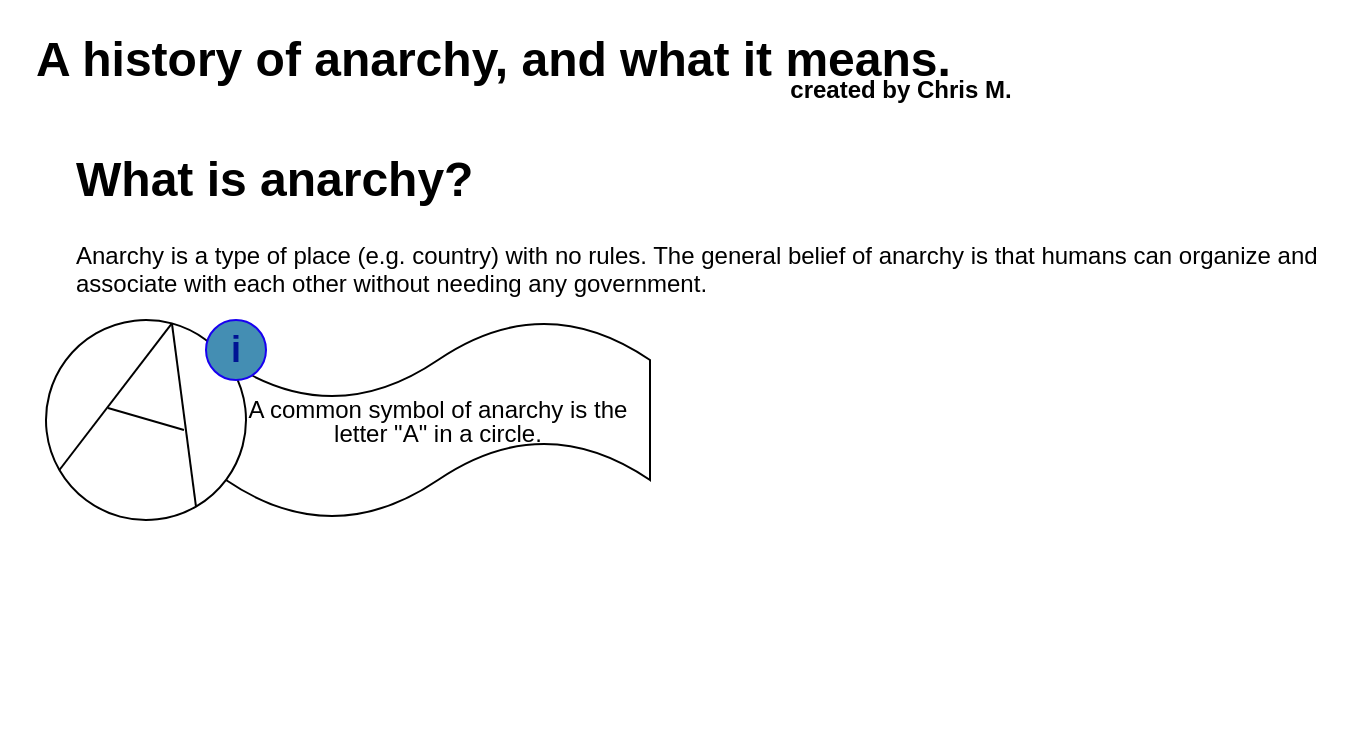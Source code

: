 <mxfile version="18.0.2" type="github">
  <diagram id="Wr9ieiFXXgjbIbM-0Co7" name="Page-1">
    <mxGraphModel dx="881" dy="521" grid="1" gridSize="10" guides="1" tooltips="1" connect="1" arrows="1" fold="1" page="1" pageScale="1" pageWidth="850" pageHeight="1100" math="0" shadow="0">
      <root>
        <mxCell id="0" />
        <mxCell id="1" parent="0" />
        <mxCell id="JPoifFXFvs0oPWxvo5Is-1" value="&lt;h1&gt;A history of anarchy, and what it means.&lt;/h1&gt;" style="text;html=1;strokeColor=none;fillColor=none;spacing=5;spacingTop=-20;whiteSpace=wrap;overflow=hidden;rounded=0;" parent="1" vertex="1">
          <mxGeometry x="20" y="20" width="500" height="120" as="geometry" />
        </mxCell>
        <mxCell id="JPoifFXFvs0oPWxvo5Is-2" value="&lt;b&gt;created by Chris M.&lt;/b&gt;" style="text;html=1;strokeColor=none;fillColor=none;align=center;verticalAlign=middle;whiteSpace=wrap;rounded=0;" parent="1" vertex="1">
          <mxGeometry x="380" y="40" width="155" height="30" as="geometry" />
        </mxCell>
        <mxCell id="DWfOjffaAkUqYP_U8kg8-1" value="&lt;h1&gt;What is anarchy?&lt;/h1&gt;&lt;div&gt;Anarchy is a type of place (e.g. country) with no rules. The general belief of anarchy is that humans can organize and associate with each other without needing any government.&lt;/div&gt;" style="text;html=1;strokeColor=none;fillColor=none;spacing=5;spacingTop=-20;whiteSpace=wrap;overflow=hidden;rounded=0;" vertex="1" parent="1">
          <mxGeometry x="40" y="80" width="640" height="120" as="geometry" />
        </mxCell>
        <mxCell id="DWfOjffaAkUqYP_U8kg8-6" value="" style="group;rotation=30;direction=south;" vertex="1" connectable="0" parent="1">
          <mxGeometry x="50" y="160" width="230" height="180" as="geometry" />
        </mxCell>
        <mxCell id="DWfOjffaAkUqYP_U8kg8-7" value="" style="group;rotation=18;" vertex="1" connectable="0" parent="DWfOjffaAkUqYP_U8kg8-6">
          <mxGeometry x="-20" y="10" width="230" height="180" as="geometry" />
        </mxCell>
        <mxCell id="DWfOjffaAkUqYP_U8kg8-8" value="&lt;p style=&quot;line-height: 1;&quot;&gt;A common symbol of anarchy is the letter &quot;A&quot; in a circle.&lt;/p&gt;" style="shape=tape;html=1;size=0.4;spacing=4;textDirection=ltr;whiteSpace=wrap;horizontal=1;" vertex="1" parent="DWfOjffaAkUqYP_U8kg8-7">
          <mxGeometry x="90" width="212" height="100" as="geometry" />
        </mxCell>
        <mxCell id="DWfOjffaAkUqYP_U8kg8-2" value="" style="ellipse;whiteSpace=wrap;html=1;aspect=fixed;rotation=15;" vertex="1" parent="DWfOjffaAkUqYP_U8kg8-7">
          <mxGeometry width="100" height="100" as="geometry" />
        </mxCell>
        <mxCell id="DWfOjffaAkUqYP_U8kg8-3" value="" style="endArrow=none;html=1;rounded=0;exitX=0;exitY=1;exitDx=0;exitDy=0;entryX=0.5;entryY=0;entryDx=0;entryDy=0;" edge="1" parent="DWfOjffaAkUqYP_U8kg8-7" source="DWfOjffaAkUqYP_U8kg8-2" target="DWfOjffaAkUqYP_U8kg8-2">
          <mxGeometry width="50" height="50" relative="1" as="geometry">
            <mxPoint x="-8" y="76" as="sourcePoint" />
            <mxPoint x="52" y="40" as="targetPoint" />
          </mxGeometry>
        </mxCell>
        <mxCell id="DWfOjffaAkUqYP_U8kg8-4" value="" style="endArrow=none;html=1;rounded=0;exitX=1;exitY=1;exitDx=0;exitDy=0;" edge="1" parent="DWfOjffaAkUqYP_U8kg8-7" source="DWfOjffaAkUqYP_U8kg8-2">
          <mxGeometry width="50" height="50" relative="1" as="geometry">
            <mxPoint x="14" y="87" as="sourcePoint" />
            <mxPoint x="63" y="2" as="targetPoint" />
          </mxGeometry>
        </mxCell>
        <mxCell id="DWfOjffaAkUqYP_U8kg8-5" value="" style="endArrow=none;html=1;rounded=0;" edge="1" parent="DWfOjffaAkUqYP_U8kg8-7">
          <mxGeometry width="50" height="50" relative="1" as="geometry">
            <mxPoint x="69" y="55" as="sourcePoint" />
            <mxPoint x="31" y="44" as="targetPoint" />
          </mxGeometry>
        </mxCell>
        <mxCell id="DWfOjffaAkUqYP_U8kg8-12" value="&lt;span style=&quot;font-size: 18px;&quot;&gt;&lt;font style=&quot;font-size: 18px;&quot;&gt;i&lt;/font&gt;&lt;/span&gt;" style="ellipse;whiteSpace=wrap;html=1;aspect=fixed;fontFamily=Helvetica;fillColor=#448EB3;strokeColor=#1800F0;fontColor=#001494;fontStyle=1;fontSize=18;" vertex="1" parent="DWfOjffaAkUqYP_U8kg8-7">
          <mxGeometry x="80" width="30" height="30" as="geometry" />
        </mxCell>
      </root>
    </mxGraphModel>
  </diagram>
</mxfile>
